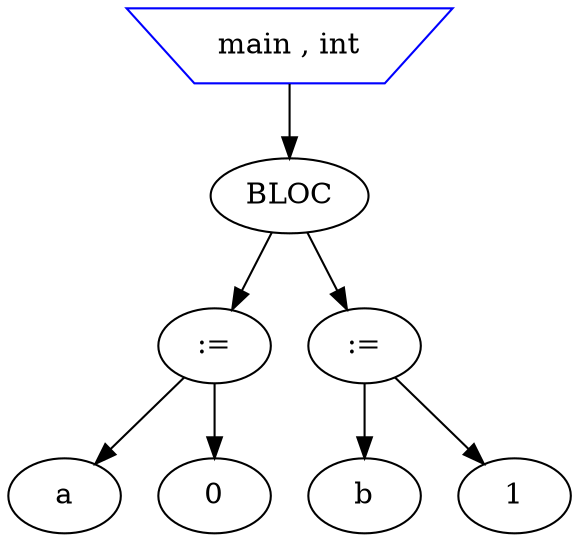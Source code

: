 digraph mon_graphe {

node_0 [label="main , int"shape=invtrapezium color=blue];
node_2 [label="BLOC"];
node_4 [label=":="];
node_5 [label="a"];
node_6 [label="0"];
node_8 [label=":="];
node_9 [label="b"];
node_10 [label="1"];
node_0 -> node_2;
node_2 -> node_4;
node_2 -> node_8;
node_4 -> node_5;
node_4 -> node_6;
node_8 -> node_9;
node_8 -> node_10;
}